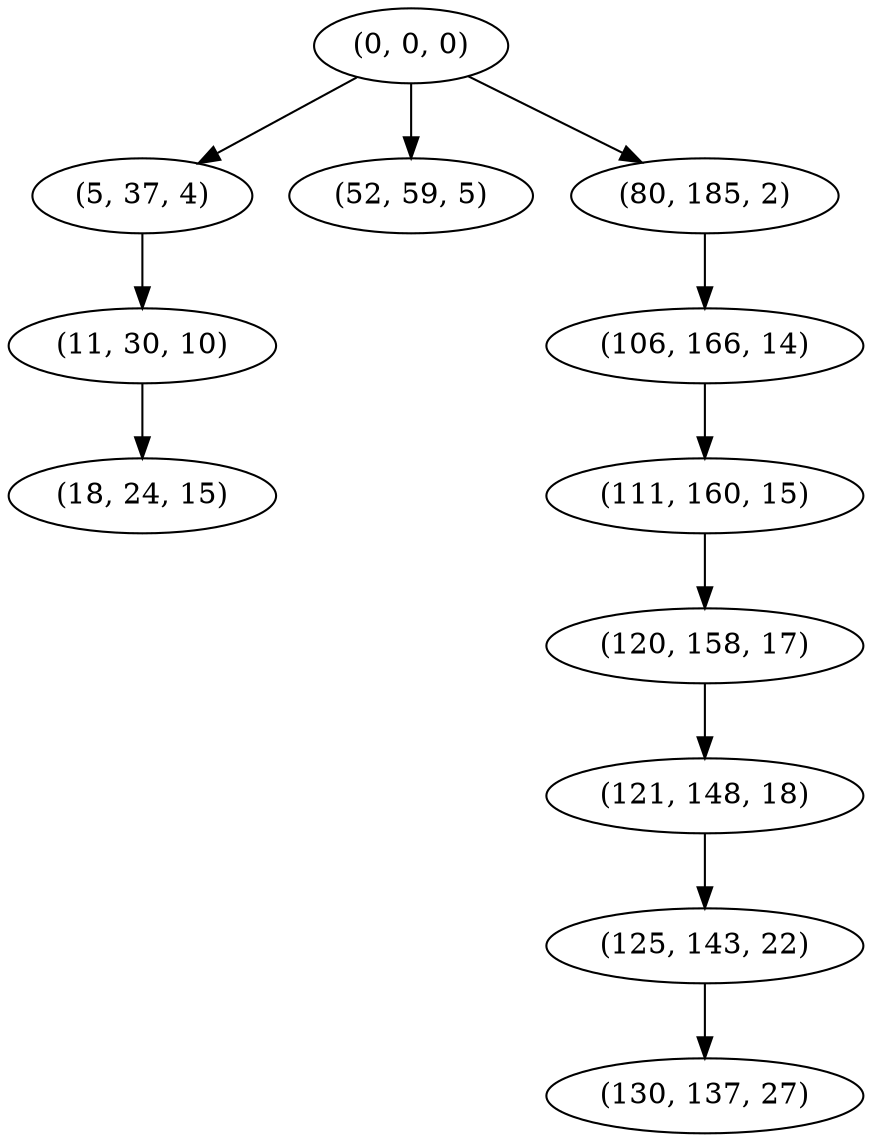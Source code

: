 digraph tree {
    "(0, 0, 0)";
    "(5, 37, 4)";
    "(11, 30, 10)";
    "(18, 24, 15)";
    "(52, 59, 5)";
    "(80, 185, 2)";
    "(106, 166, 14)";
    "(111, 160, 15)";
    "(120, 158, 17)";
    "(121, 148, 18)";
    "(125, 143, 22)";
    "(130, 137, 27)";
    "(0, 0, 0)" -> "(5, 37, 4)";
    "(0, 0, 0)" -> "(52, 59, 5)";
    "(0, 0, 0)" -> "(80, 185, 2)";
    "(5, 37, 4)" -> "(11, 30, 10)";
    "(11, 30, 10)" -> "(18, 24, 15)";
    "(80, 185, 2)" -> "(106, 166, 14)";
    "(106, 166, 14)" -> "(111, 160, 15)";
    "(111, 160, 15)" -> "(120, 158, 17)";
    "(120, 158, 17)" -> "(121, 148, 18)";
    "(121, 148, 18)" -> "(125, 143, 22)";
    "(125, 143, 22)" -> "(130, 137, 27)";
}
